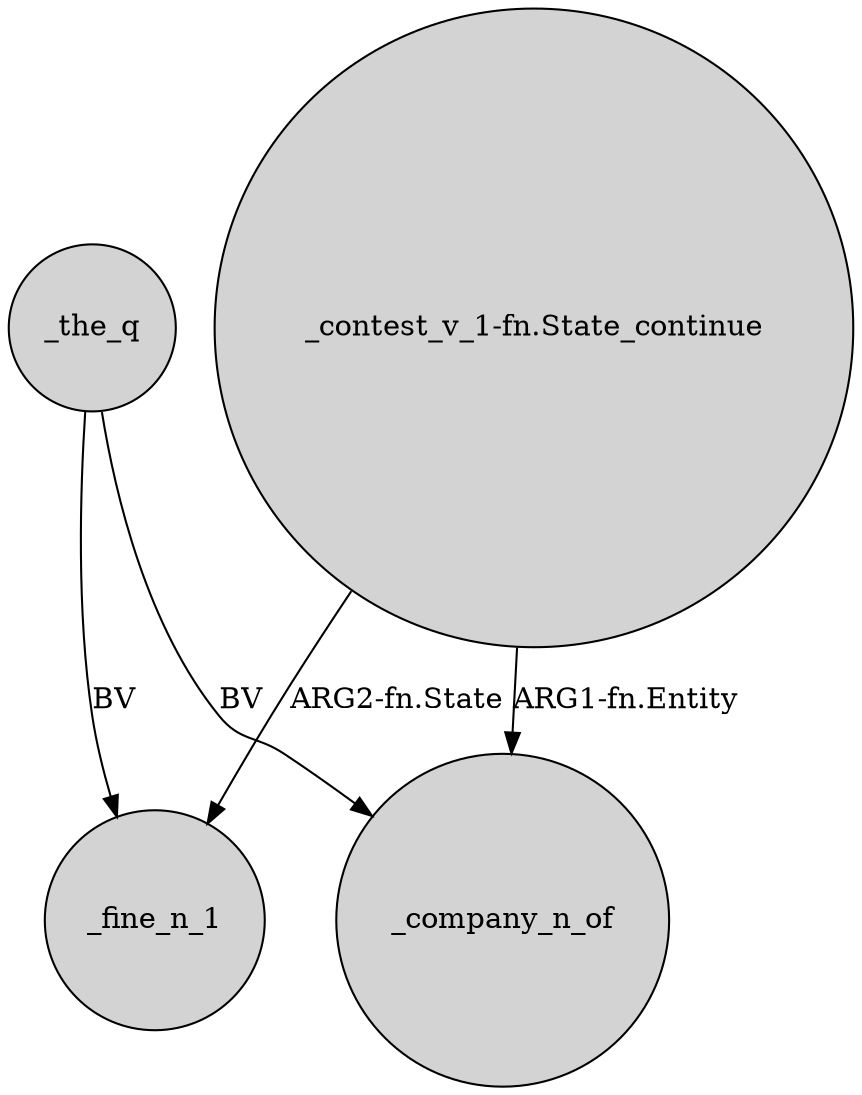 digraph {
	node [shape=circle style=filled]
	_the_q -> _fine_n_1 [label=BV]
	_the_q -> _company_n_of [label=BV]
	"_contest_v_1-fn.State_continue" -> _fine_n_1 [label="ARG2-fn.State"]
	"_contest_v_1-fn.State_continue" -> _company_n_of [label="ARG1-fn.Entity"]
}
